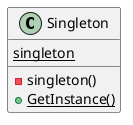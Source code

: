 @startuml
class Singleton {
	{static} singleton
	- singleton()
	{static} + GetInstance()
}

@enduml
